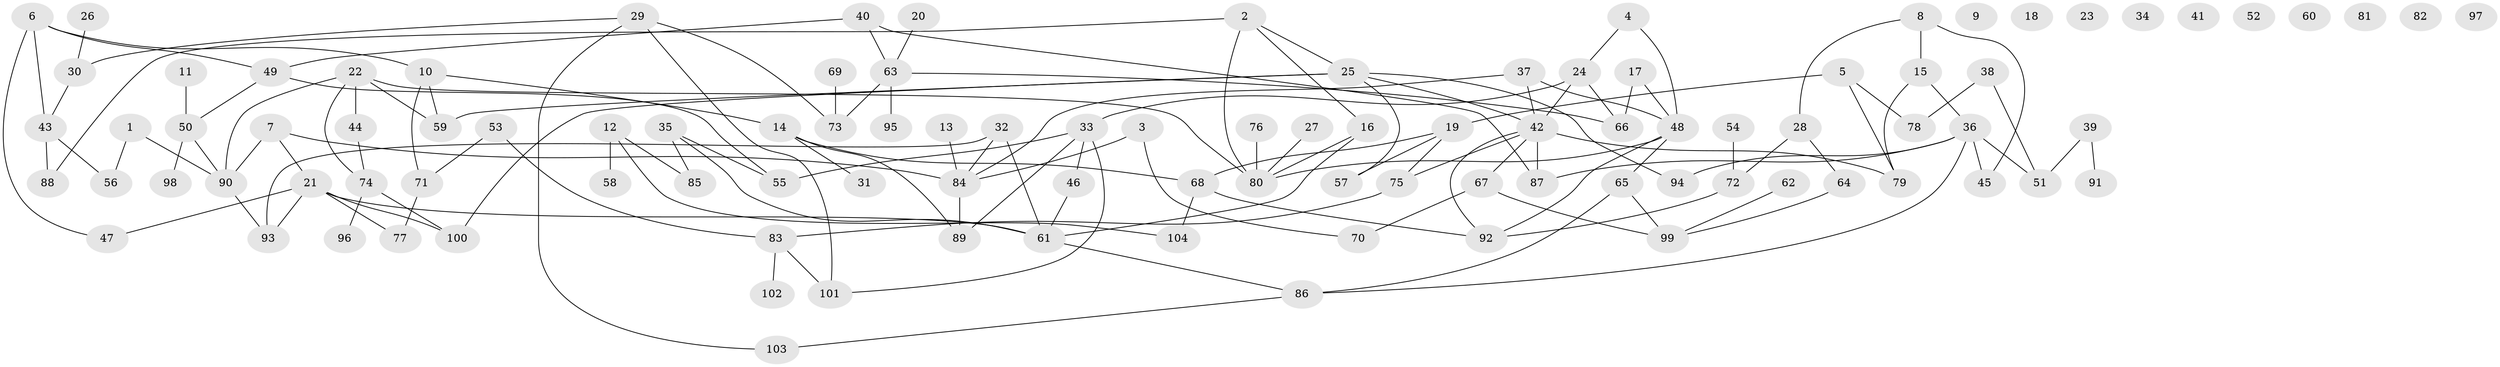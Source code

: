 // Generated by graph-tools (version 1.1) at 2025/13/03/09/25 04:13:05]
// undirected, 104 vertices, 139 edges
graph export_dot {
graph [start="1"]
  node [color=gray90,style=filled];
  1;
  2;
  3;
  4;
  5;
  6;
  7;
  8;
  9;
  10;
  11;
  12;
  13;
  14;
  15;
  16;
  17;
  18;
  19;
  20;
  21;
  22;
  23;
  24;
  25;
  26;
  27;
  28;
  29;
  30;
  31;
  32;
  33;
  34;
  35;
  36;
  37;
  38;
  39;
  40;
  41;
  42;
  43;
  44;
  45;
  46;
  47;
  48;
  49;
  50;
  51;
  52;
  53;
  54;
  55;
  56;
  57;
  58;
  59;
  60;
  61;
  62;
  63;
  64;
  65;
  66;
  67;
  68;
  69;
  70;
  71;
  72;
  73;
  74;
  75;
  76;
  77;
  78;
  79;
  80;
  81;
  82;
  83;
  84;
  85;
  86;
  87;
  88;
  89;
  90;
  91;
  92;
  93;
  94;
  95;
  96;
  97;
  98;
  99;
  100;
  101;
  102;
  103;
  104;
  1 -- 56;
  1 -- 90;
  2 -- 16;
  2 -- 25;
  2 -- 80;
  2 -- 88;
  3 -- 70;
  3 -- 84;
  4 -- 24;
  4 -- 48;
  5 -- 19;
  5 -- 78;
  5 -- 79;
  6 -- 10;
  6 -- 43;
  6 -- 47;
  6 -- 49;
  7 -- 21;
  7 -- 84;
  7 -- 90;
  8 -- 15;
  8 -- 28;
  8 -- 45;
  10 -- 14;
  10 -- 59;
  10 -- 71;
  11 -- 50;
  12 -- 58;
  12 -- 85;
  12 -- 104;
  13 -- 84;
  14 -- 31;
  14 -- 68;
  14 -- 89;
  15 -- 36;
  15 -- 79;
  16 -- 61;
  16 -- 80;
  17 -- 48;
  17 -- 66;
  19 -- 57;
  19 -- 68;
  19 -- 75;
  20 -- 63;
  21 -- 47;
  21 -- 61;
  21 -- 77;
  21 -- 93;
  21 -- 100;
  22 -- 44;
  22 -- 59;
  22 -- 74;
  22 -- 80;
  22 -- 90;
  24 -- 33;
  24 -- 42;
  24 -- 66;
  25 -- 42;
  25 -- 57;
  25 -- 59;
  25 -- 94;
  25 -- 100;
  26 -- 30;
  27 -- 80;
  28 -- 64;
  28 -- 72;
  29 -- 30;
  29 -- 73;
  29 -- 101;
  29 -- 103;
  30 -- 43;
  32 -- 61;
  32 -- 84;
  32 -- 93;
  33 -- 46;
  33 -- 55;
  33 -- 89;
  33 -- 101;
  35 -- 55;
  35 -- 61;
  35 -- 85;
  36 -- 45;
  36 -- 51;
  36 -- 86;
  36 -- 87;
  36 -- 94;
  37 -- 42;
  37 -- 48;
  37 -- 84;
  38 -- 51;
  38 -- 78;
  39 -- 51;
  39 -- 91;
  40 -- 49;
  40 -- 63;
  40 -- 87;
  42 -- 67;
  42 -- 75;
  42 -- 79;
  42 -- 87;
  42 -- 92;
  43 -- 56;
  43 -- 88;
  44 -- 74;
  46 -- 61;
  48 -- 65;
  48 -- 80;
  48 -- 92;
  49 -- 50;
  49 -- 55;
  50 -- 90;
  50 -- 98;
  53 -- 71;
  53 -- 83;
  54 -- 72;
  61 -- 86;
  62 -- 99;
  63 -- 66;
  63 -- 73;
  63 -- 95;
  64 -- 99;
  65 -- 86;
  65 -- 99;
  67 -- 70;
  67 -- 99;
  68 -- 92;
  68 -- 104;
  69 -- 73;
  71 -- 77;
  72 -- 92;
  74 -- 96;
  74 -- 100;
  75 -- 83;
  76 -- 80;
  83 -- 101;
  83 -- 102;
  84 -- 89;
  86 -- 103;
  90 -- 93;
}
